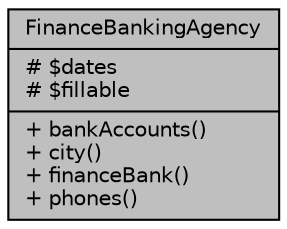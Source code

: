 digraph "FinanceBankingAgency"
{
 // LATEX_PDF_SIZE
  bgcolor="transparent";
  edge [fontname="Helvetica",fontsize="10",labelfontname="Helvetica",labelfontsize="10"];
  node [fontname="Helvetica",fontsize="10",shape=record];
  Node1 [label="{FinanceBankingAgency\n|# $dates\l# $fillable\l|+ bankAccounts()\l+ city()\l+ financeBank()\l+ phones()\l}",height=0.2,width=0.4,color="black", fillcolor="grey75", style="filled", fontcolor="black",tooltip="Datos de las agencias bancarias."];
}
